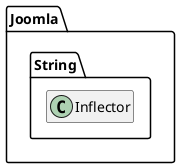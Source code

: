 @startuml
set namespaceSeparator \\
hide members
hide << alias >> circle

class Joomla\\String\\Inflector
@enduml
